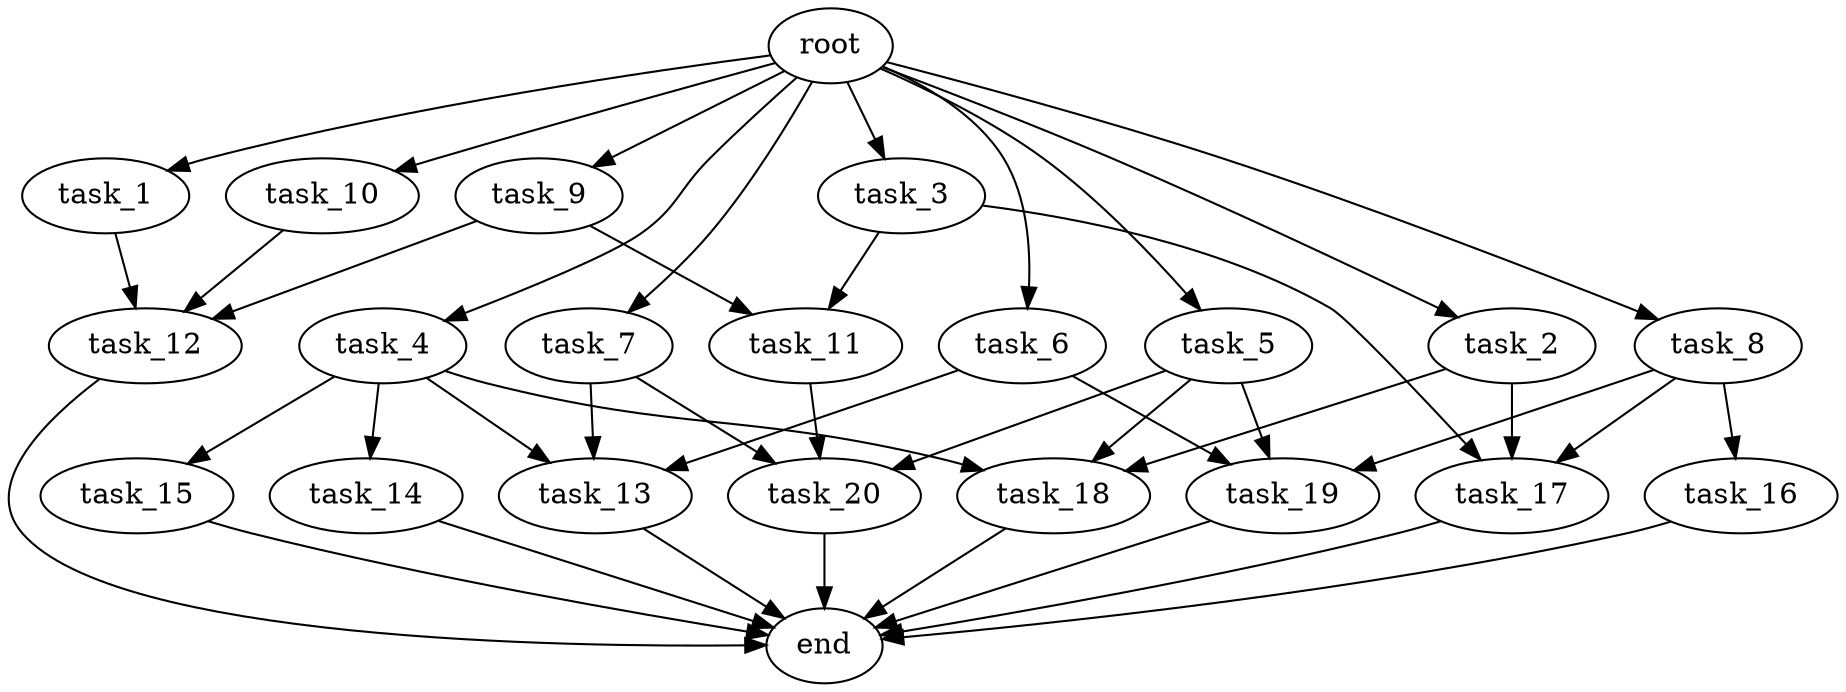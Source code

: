 digraph G {
  root [size="0.000000e+00"];
  task_1 [size="7.343461e+10"];
  task_2 [size="9.574070e+10"];
  task_3 [size="5.692015e+10"];
  task_4 [size="2.114457e+10"];
  task_5 [size="4.877738e+09"];
  task_6 [size="6.436797e+10"];
  task_7 [size="3.232385e+10"];
  task_8 [size="5.562947e+09"];
  task_9 [size="7.081702e+09"];
  task_10 [size="9.519050e+10"];
  task_11 [size="3.814528e+10"];
  task_12 [size="3.989186e+10"];
  task_13 [size="1.780930e+10"];
  task_14 [size="9.650528e+10"];
  task_15 [size="8.655290e+10"];
  task_16 [size="8.927939e+09"];
  task_17 [size="8.523606e+10"];
  task_18 [size="1.630244e+10"];
  task_19 [size="7.795146e+10"];
  task_20 [size="2.850074e+10"];
  end [size="0.000000e+00"];

  root -> task_1 [size="1.000000e-12"];
  root -> task_2 [size="1.000000e-12"];
  root -> task_3 [size="1.000000e-12"];
  root -> task_4 [size="1.000000e-12"];
  root -> task_5 [size="1.000000e-12"];
  root -> task_6 [size="1.000000e-12"];
  root -> task_7 [size="1.000000e-12"];
  root -> task_8 [size="1.000000e-12"];
  root -> task_9 [size="1.000000e-12"];
  root -> task_10 [size="1.000000e-12"];
  task_1 -> task_12 [size="1.329729e+08"];
  task_2 -> task_17 [size="2.841202e+08"];
  task_2 -> task_18 [size="5.434146e+07"];
  task_3 -> task_11 [size="1.907264e+08"];
  task_3 -> task_17 [size="2.841202e+08"];
  task_4 -> task_13 [size="5.936433e+07"];
  task_4 -> task_14 [size="9.650528e+08"];
  task_4 -> task_15 [size="8.655290e+08"];
  task_4 -> task_18 [size="5.434146e+07"];
  task_5 -> task_18 [size="5.434146e+07"];
  task_5 -> task_19 [size="2.598382e+08"];
  task_5 -> task_20 [size="9.500247e+07"];
  task_6 -> task_13 [size="5.936433e+07"];
  task_6 -> task_19 [size="2.598382e+08"];
  task_7 -> task_13 [size="5.936433e+07"];
  task_7 -> task_20 [size="9.500247e+07"];
  task_8 -> task_16 [size="8.927939e+07"];
  task_8 -> task_17 [size="2.841202e+08"];
  task_8 -> task_19 [size="2.598382e+08"];
  task_9 -> task_11 [size="1.907264e+08"];
  task_9 -> task_12 [size="1.329729e+08"];
  task_10 -> task_12 [size="1.329729e+08"];
  task_11 -> task_20 [size="9.500247e+07"];
  task_12 -> end [size="1.000000e-12"];
  task_13 -> end [size="1.000000e-12"];
  task_14 -> end [size="1.000000e-12"];
  task_15 -> end [size="1.000000e-12"];
  task_16 -> end [size="1.000000e-12"];
  task_17 -> end [size="1.000000e-12"];
  task_18 -> end [size="1.000000e-12"];
  task_19 -> end [size="1.000000e-12"];
  task_20 -> end [size="1.000000e-12"];
}
